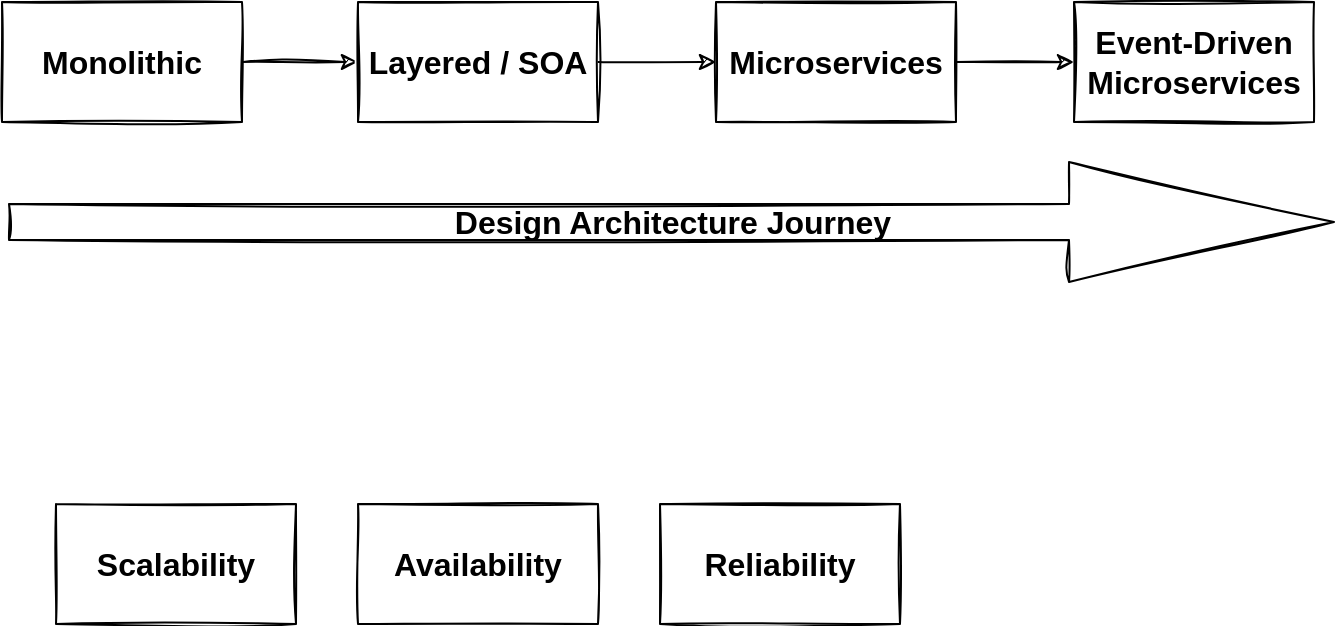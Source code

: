 <mxfile version="14.6.13" type="device"><diagram id="9yy47Hrb_X02eXC8iBCT" name="Page-1"><mxGraphModel dx="985" dy="338" grid="0" gridSize="10" guides="1" tooltips="1" connect="1" arrows="1" fold="1" page="0" pageScale="1" pageWidth="850" pageHeight="1100" math="0" shadow="0"><root><mxCell id="0"/><mxCell id="1" parent="0"/><mxCell id="dMlbe1l62N97GyqAlNmw-4" value="" style="edgeStyle=orthogonalEdgeStyle;rounded=0;sketch=1;orthogonalLoop=1;jettySize=auto;html=1;fontSize=16;" edge="1" parent="1" source="dMlbe1l62N97GyqAlNmw-2" target="dMlbe1l62N97GyqAlNmw-3"><mxGeometry relative="1" as="geometry"/></mxCell><mxCell id="dMlbe1l62N97GyqAlNmw-2" value="Monolithic" style="rounded=0;whiteSpace=wrap;html=1;sketch=1;fontStyle=1;fontSize=16;" vertex="1" parent="1"><mxGeometry x="-13" y="171" width="120" height="60" as="geometry"/></mxCell><mxCell id="dMlbe1l62N97GyqAlNmw-6" value="" style="edgeStyle=orthogonalEdgeStyle;rounded=0;sketch=1;orthogonalLoop=1;jettySize=auto;html=1;fontSize=16;" edge="1" parent="1" source="dMlbe1l62N97GyqAlNmw-3" target="dMlbe1l62N97GyqAlNmw-7"><mxGeometry relative="1" as="geometry"><mxPoint x="303" y="201" as="targetPoint"/></mxGeometry></mxCell><mxCell id="dMlbe1l62N97GyqAlNmw-3" value="Layered / SOA" style="rounded=0;whiteSpace=wrap;html=1;sketch=1;fontStyle=1;fontSize=16;" vertex="1" parent="1"><mxGeometry x="165" y="171" width="120" height="60" as="geometry"/></mxCell><mxCell id="dMlbe1l62N97GyqAlNmw-10" value="" style="edgeStyle=orthogonalEdgeStyle;rounded=0;sketch=1;orthogonalLoop=1;jettySize=auto;html=1;fontSize=16;" edge="1" parent="1" source="dMlbe1l62N97GyqAlNmw-7" target="dMlbe1l62N97GyqAlNmw-9"><mxGeometry relative="1" as="geometry"/></mxCell><mxCell id="dMlbe1l62N97GyqAlNmw-7" value="Microservices" style="rounded=0;whiteSpace=wrap;html=1;sketch=1;fontStyle=1;fontSize=16;" vertex="1" parent="1"><mxGeometry x="344" y="171" width="120" height="60" as="geometry"/></mxCell><mxCell id="dMlbe1l62N97GyqAlNmw-9" value="Event-Driven&lt;br&gt;Microservices" style="rounded=0;whiteSpace=wrap;html=1;sketch=1;fontStyle=1;fontSize=16;" vertex="1" parent="1"><mxGeometry x="523" y="171" width="120" height="60" as="geometry"/></mxCell><mxCell id="dMlbe1l62N97GyqAlNmw-11" value="Design Architecture Journey" style="shape=singleArrow;whiteSpace=wrap;html=1;sketch=1;fontSize=16;fontStyle=1" vertex="1" parent="1"><mxGeometry x="-9.5" y="251" width="662.5" height="60" as="geometry"/></mxCell><mxCell id="dMlbe1l62N97GyqAlNmw-12" value="Scalability" style="rounded=0;whiteSpace=wrap;html=1;sketch=1;fontStyle=1;fontSize=16;" vertex="1" parent="1"><mxGeometry x="14" y="422" width="120" height="60" as="geometry"/></mxCell><mxCell id="dMlbe1l62N97GyqAlNmw-13" value="Availability" style="rounded=0;whiteSpace=wrap;html=1;sketch=1;fontStyle=1;fontSize=16;" vertex="1" parent="1"><mxGeometry x="165" y="422" width="120" height="60" as="geometry"/></mxCell><mxCell id="dMlbe1l62N97GyqAlNmw-14" value="Reliability" style="rounded=0;whiteSpace=wrap;html=1;sketch=1;fontStyle=1;fontSize=16;" vertex="1" parent="1"><mxGeometry x="316" y="422" width="120" height="60" as="geometry"/></mxCell></root></mxGraphModel></diagram></mxfile>